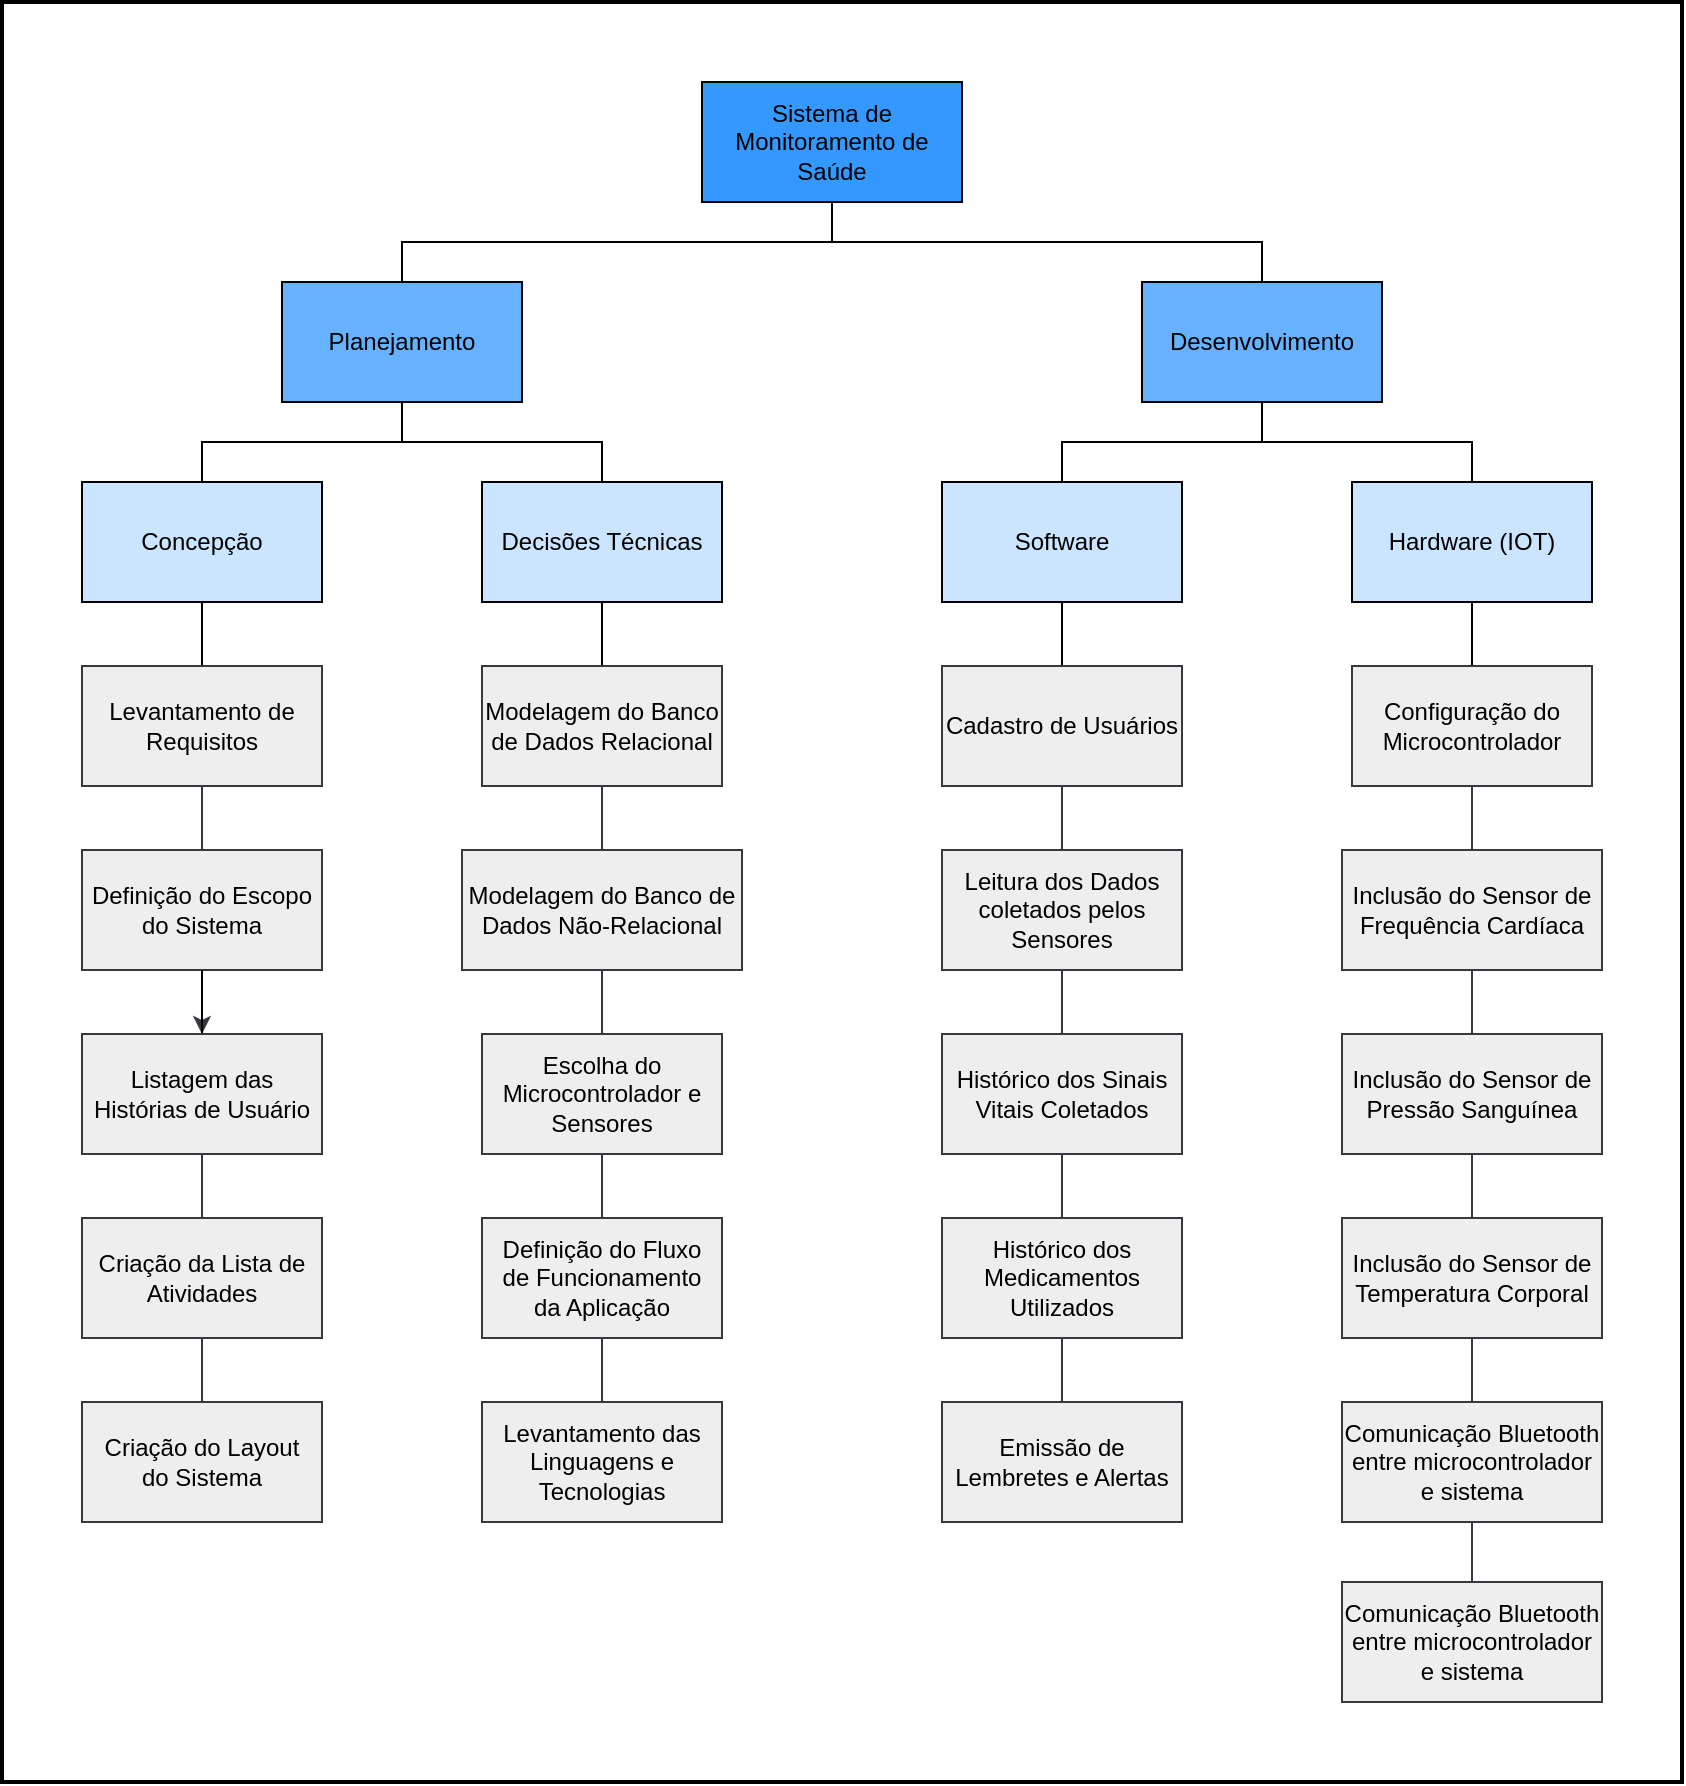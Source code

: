 <mxfile version="24.4.0" type="device">
  <diagram name="Page-1" id="kK3GuNxnCv2toRlefSzy">
    <mxGraphModel dx="1313" dy="706" grid="1" gridSize="10" guides="1" tooltips="1" connect="1" arrows="1" fold="1" page="1" pageScale="1" pageWidth="850" pageHeight="1100" math="0" shadow="0">
      <root>
        <mxCell id="0" />
        <mxCell id="1" parent="0" />
        <mxCell id="YGhLAN7MDYVhv74f_m3T-67" value="" style="rounded=0;whiteSpace=wrap;html=1;fillColor=none;strokeWidth=2;" vertex="1" parent="1">
          <mxGeometry x="160" y="20" width="840" height="890" as="geometry" />
        </mxCell>
        <mxCell id="YGhLAN7MDYVhv74f_m3T-50" style="edgeStyle=orthogonalEdgeStyle;rounded=0;orthogonalLoop=1;jettySize=auto;html=1;exitX=0.5;exitY=1;exitDx=0;exitDy=0;entryX=0.5;entryY=0;entryDx=0;entryDy=0;endArrow=none;endFill=0;" edge="1" parent="1" source="YGhLAN7MDYVhv74f_m3T-1" target="YGhLAN7MDYVhv74f_m3T-3">
          <mxGeometry relative="1" as="geometry" />
        </mxCell>
        <mxCell id="YGhLAN7MDYVhv74f_m3T-51" style="edgeStyle=orthogonalEdgeStyle;rounded=0;orthogonalLoop=1;jettySize=auto;html=1;exitX=0.5;exitY=1;exitDx=0;exitDy=0;entryX=0.5;entryY=0;entryDx=0;entryDy=0;endArrow=none;endFill=0;" edge="1" parent="1" source="YGhLAN7MDYVhv74f_m3T-1" target="YGhLAN7MDYVhv74f_m3T-4">
          <mxGeometry relative="1" as="geometry" />
        </mxCell>
        <mxCell id="YGhLAN7MDYVhv74f_m3T-1" value="Sistema de Monitoramento de Saúde" style="rounded=0;whiteSpace=wrap;html=1;fillColor=#3399FF;" vertex="1" parent="1">
          <mxGeometry x="510" y="60" width="130" height="60" as="geometry" />
        </mxCell>
        <mxCell id="YGhLAN7MDYVhv74f_m3T-37" style="edgeStyle=orthogonalEdgeStyle;rounded=0;orthogonalLoop=1;jettySize=auto;html=1;exitX=0.5;exitY=1;exitDx=0;exitDy=0;entryX=0.5;entryY=0;entryDx=0;entryDy=0;endArrow=none;endFill=0;" edge="1" parent="1" source="YGhLAN7MDYVhv74f_m3T-3" target="YGhLAN7MDYVhv74f_m3T-6">
          <mxGeometry relative="1" as="geometry" />
        </mxCell>
        <mxCell id="YGhLAN7MDYVhv74f_m3T-38" style="edgeStyle=orthogonalEdgeStyle;rounded=0;orthogonalLoop=1;jettySize=auto;html=1;exitX=0.5;exitY=1;exitDx=0;exitDy=0;entryX=0.5;entryY=0;entryDx=0;entryDy=0;endArrow=none;endFill=0;" edge="1" parent="1" source="YGhLAN7MDYVhv74f_m3T-3" target="YGhLAN7MDYVhv74f_m3T-5">
          <mxGeometry relative="1" as="geometry" />
        </mxCell>
        <mxCell id="YGhLAN7MDYVhv74f_m3T-3" value="Planejamento&lt;span style=&quot;color: rgba(0, 0, 0, 0); font-family: monospace; font-size: 0px; text-align: start; text-wrap: nowrap;&quot;&gt;%3CmxGraphModel%3E%3Croot%3E%3CmxCell%20id%3D%220%22%2F%3E%3CmxCell%20id%3D%221%22%20parent%3D%220%22%2F%3E%3CmxCell%20id%3D%222%22%20value%3D%22%22%20style%3D%22rounded%3D0%3BwhiteSpace%3Dwrap%3Bhtml%3D1%3B%22%20vertex%3D%221%22%20parent%3D%221%22%3E%3CmxGeometry%20x%3D%22520%22%20y%3D%22240%22%20width%3D%22120%22%20height%3D%2260%22%20as%3D%22geometry%22%2F%3E%3C%2FmxCell%3E%3C%2Froot%3E%3C%2FmxGraphModel%3E e&amp;nbsp;&lt;/span&gt;" style="rounded=0;whiteSpace=wrap;html=1;fillColor=#66B2FF;" vertex="1" parent="1">
          <mxGeometry x="300" y="160" width="120" height="60" as="geometry" />
        </mxCell>
        <mxCell id="YGhLAN7MDYVhv74f_m3T-52" style="edgeStyle=orthogonalEdgeStyle;rounded=0;orthogonalLoop=1;jettySize=auto;html=1;exitX=0.5;exitY=1;exitDx=0;exitDy=0;entryX=0.5;entryY=0;entryDx=0;entryDy=0;endArrow=none;endFill=0;" edge="1" parent="1" source="YGhLAN7MDYVhv74f_m3T-4" target="YGhLAN7MDYVhv74f_m3T-18">
          <mxGeometry relative="1" as="geometry" />
        </mxCell>
        <mxCell id="YGhLAN7MDYVhv74f_m3T-59" style="edgeStyle=orthogonalEdgeStyle;rounded=0;orthogonalLoop=1;jettySize=auto;html=1;exitX=0.5;exitY=1;exitDx=0;exitDy=0;entryX=0.5;entryY=0;entryDx=0;entryDy=0;endArrow=none;endFill=0;" edge="1" parent="1" source="YGhLAN7MDYVhv74f_m3T-4" target="YGhLAN7MDYVhv74f_m3T-19">
          <mxGeometry relative="1" as="geometry" />
        </mxCell>
        <mxCell id="YGhLAN7MDYVhv74f_m3T-4" value="Desenvolvimento" style="rounded=0;whiteSpace=wrap;html=1;fillColor=#66B2FF;" vertex="1" parent="1">
          <mxGeometry x="730" y="160" width="120" height="60" as="geometry" />
        </mxCell>
        <mxCell id="YGhLAN7MDYVhv74f_m3T-44" style="edgeStyle=orthogonalEdgeStyle;rounded=0;orthogonalLoop=1;jettySize=auto;html=1;exitX=0.5;exitY=1;exitDx=0;exitDy=0;endArrow=none;endFill=0;" edge="1" parent="1" source="YGhLAN7MDYVhv74f_m3T-5" target="YGhLAN7MDYVhv74f_m3T-7">
          <mxGeometry relative="1" as="geometry" />
        </mxCell>
        <mxCell id="YGhLAN7MDYVhv74f_m3T-5" value="Decisões Técnicas" style="rounded=0;whiteSpace=wrap;html=1;fillColor=#CCE5FF;" vertex="1" parent="1">
          <mxGeometry x="400" y="260" width="120" height="60" as="geometry" />
        </mxCell>
        <mxCell id="YGhLAN7MDYVhv74f_m3T-39" style="edgeStyle=orthogonalEdgeStyle;rounded=0;orthogonalLoop=1;jettySize=auto;html=1;exitX=0.5;exitY=1;exitDx=0;exitDy=0;entryX=0.5;entryY=0;entryDx=0;entryDy=0;endArrow=none;endFill=0;" edge="1" parent="1" source="YGhLAN7MDYVhv74f_m3T-6" target="YGhLAN7MDYVhv74f_m3T-8">
          <mxGeometry relative="1" as="geometry" />
        </mxCell>
        <mxCell id="YGhLAN7MDYVhv74f_m3T-6" value="Concepção" style="rounded=0;whiteSpace=wrap;html=1;fillColor=#CCE5FF;" vertex="1" parent="1">
          <mxGeometry x="200" y="260" width="120" height="60" as="geometry" />
        </mxCell>
        <mxCell id="YGhLAN7MDYVhv74f_m3T-45" style="edgeStyle=orthogonalEdgeStyle;rounded=0;orthogonalLoop=1;jettySize=auto;html=1;exitX=0.5;exitY=1;exitDx=0;exitDy=0;fillColor=#eeeeee;strokeColor=#36393d;endArrow=none;endFill=0;" edge="1" parent="1" source="YGhLAN7MDYVhv74f_m3T-7" target="YGhLAN7MDYVhv74f_m3T-9">
          <mxGeometry relative="1" as="geometry" />
        </mxCell>
        <mxCell id="YGhLAN7MDYVhv74f_m3T-7" value="Modelagem do Banco de Dados Relacional" style="rounded=0;whiteSpace=wrap;html=1;fillColor=#eeeeee;strokeColor=#36393d;" vertex="1" parent="1">
          <mxGeometry x="400" y="352" width="120" height="60" as="geometry" />
        </mxCell>
        <mxCell id="YGhLAN7MDYVhv74f_m3T-40" style="edgeStyle=orthogonalEdgeStyle;rounded=0;orthogonalLoop=1;jettySize=auto;html=1;exitX=0.5;exitY=1;exitDx=0;exitDy=0;fillColor=#eeeeee;strokeColor=#36393d;endArrow=none;endFill=0;" edge="1" parent="1" source="YGhLAN7MDYVhv74f_m3T-8" target="YGhLAN7MDYVhv74f_m3T-13">
          <mxGeometry relative="1" as="geometry" />
        </mxCell>
        <mxCell id="YGhLAN7MDYVhv74f_m3T-8" value="Levantamento de Requisitos" style="rounded=0;whiteSpace=wrap;html=1;fillColor=#eeeeee;strokeColor=#36393d;" vertex="1" parent="1">
          <mxGeometry x="200" y="352" width="120" height="60" as="geometry" />
        </mxCell>
        <mxCell id="YGhLAN7MDYVhv74f_m3T-46" style="edgeStyle=orthogonalEdgeStyle;rounded=0;orthogonalLoop=1;jettySize=auto;html=1;exitX=0.5;exitY=1;exitDx=0;exitDy=0;entryX=0.5;entryY=0;entryDx=0;entryDy=0;fillColor=#eeeeee;strokeColor=#36393d;endArrow=none;endFill=0;" edge="1" parent="1" source="YGhLAN7MDYVhv74f_m3T-9" target="YGhLAN7MDYVhv74f_m3T-10">
          <mxGeometry relative="1" as="geometry" />
        </mxCell>
        <mxCell id="YGhLAN7MDYVhv74f_m3T-9" value="Modelagem do Banco de Dados Não-Relacional" style="rounded=0;whiteSpace=wrap;html=1;fillColor=#eeeeee;strokeColor=#36393d;" vertex="1" parent="1">
          <mxGeometry x="390" y="444" width="140" height="60" as="geometry" />
        </mxCell>
        <mxCell id="YGhLAN7MDYVhv74f_m3T-36" style="edgeStyle=orthogonalEdgeStyle;rounded=0;orthogonalLoop=1;jettySize=auto;html=1;fillColor=#eeeeee;strokeColor=#36393d;endArrow=none;endFill=0;" edge="1" parent="1" source="YGhLAN7MDYVhv74f_m3T-10" target="YGhLAN7MDYVhv74f_m3T-11">
          <mxGeometry relative="1" as="geometry" />
        </mxCell>
        <mxCell id="YGhLAN7MDYVhv74f_m3T-10" value="Escolha do Microcontrolador e Sensores" style="rounded=0;whiteSpace=wrap;html=1;fillColor=#eeeeee;strokeColor=#36393d;" vertex="1" parent="1">
          <mxGeometry x="400" y="536" width="120" height="60" as="geometry" />
        </mxCell>
        <mxCell id="YGhLAN7MDYVhv74f_m3T-48" style="edgeStyle=orthogonalEdgeStyle;rounded=0;orthogonalLoop=1;jettySize=auto;html=1;exitX=0.5;exitY=1;exitDx=0;exitDy=0;entryX=0.5;entryY=0;entryDx=0;entryDy=0;fillColor=#eeeeee;strokeColor=#36393d;endArrow=none;endFill=0;" edge="1" parent="1" source="YGhLAN7MDYVhv74f_m3T-11" target="YGhLAN7MDYVhv74f_m3T-12">
          <mxGeometry relative="1" as="geometry" />
        </mxCell>
        <mxCell id="YGhLAN7MDYVhv74f_m3T-11" value="Definição do Fluxo&lt;div&gt;de Funcionamento&lt;br&gt;da Aplicação&lt;/div&gt;" style="rounded=0;whiteSpace=wrap;html=1;fillColor=#eeeeee;strokeColor=#36393d;" vertex="1" parent="1">
          <mxGeometry x="400" y="628" width="120" height="60" as="geometry" />
        </mxCell>
        <mxCell id="YGhLAN7MDYVhv74f_m3T-12" value="Levantamento das Linguagens e Tecnologias" style="rounded=0;whiteSpace=wrap;html=1;fillColor=#eeeeee;strokeColor=#36393d;" vertex="1" parent="1">
          <mxGeometry x="400" y="720" width="120" height="60" as="geometry" />
        </mxCell>
        <mxCell id="YGhLAN7MDYVhv74f_m3T-41" style="edgeStyle=orthogonalEdgeStyle;rounded=0;orthogonalLoop=1;jettySize=auto;html=1;exitX=0.5;exitY=1;exitDx=0;exitDy=0;entryX=0.5;entryY=0;entryDx=0;entryDy=0;fillColor=#eeeeee;strokeColor=#36393d;" edge="1" parent="1" source="YGhLAN7MDYVhv74f_m3T-13" target="YGhLAN7MDYVhv74f_m3T-14">
          <mxGeometry relative="1" as="geometry" />
        </mxCell>
        <mxCell id="YGhLAN7MDYVhv74f_m3T-13" value="Definição do Escopo do Sistema" style="rounded=0;whiteSpace=wrap;html=1;fillColor=#eeeeee;strokeColor=#36393d;" vertex="1" parent="1">
          <mxGeometry x="200" y="444" width="120" height="60" as="geometry" />
        </mxCell>
        <mxCell id="YGhLAN7MDYVhv74f_m3T-42" style="edgeStyle=orthogonalEdgeStyle;rounded=0;orthogonalLoop=1;jettySize=auto;html=1;exitX=0.5;exitY=1;exitDx=0;exitDy=0;entryX=0.5;entryY=0;entryDx=0;entryDy=0;fillColor=#eeeeee;strokeColor=#36393d;endArrow=none;endFill=0;" edge="1" parent="1" source="YGhLAN7MDYVhv74f_m3T-14" target="YGhLAN7MDYVhv74f_m3T-15">
          <mxGeometry relative="1" as="geometry" />
        </mxCell>
        <mxCell id="YGhLAN7MDYVhv74f_m3T-68" value="" style="edgeStyle=orthogonalEdgeStyle;rounded=0;orthogonalLoop=1;jettySize=auto;html=1;endArrow=none;endFill=0;" edge="1" parent="1" source="YGhLAN7MDYVhv74f_m3T-14" target="YGhLAN7MDYVhv74f_m3T-13">
          <mxGeometry relative="1" as="geometry" />
        </mxCell>
        <mxCell id="YGhLAN7MDYVhv74f_m3T-14" value="Listagem das Histórias de Usuário" style="rounded=0;whiteSpace=wrap;html=1;fillColor=#eeeeee;strokeColor=#36393d;" vertex="1" parent="1">
          <mxGeometry x="200" y="536" width="120" height="60" as="geometry" />
        </mxCell>
        <mxCell id="YGhLAN7MDYVhv74f_m3T-43" style="edgeStyle=orthogonalEdgeStyle;rounded=0;orthogonalLoop=1;jettySize=auto;html=1;exitX=0.5;exitY=1;exitDx=0;exitDy=0;fillColor=#eeeeee;strokeColor=#36393d;endArrow=none;endFill=0;" edge="1" parent="1" source="YGhLAN7MDYVhv74f_m3T-15" target="YGhLAN7MDYVhv74f_m3T-30">
          <mxGeometry relative="1" as="geometry" />
        </mxCell>
        <mxCell id="YGhLAN7MDYVhv74f_m3T-15" value="Criação da Lista de Atividades" style="rounded=0;whiteSpace=wrap;html=1;fillColor=#eeeeee;strokeColor=#36393d;" vertex="1" parent="1">
          <mxGeometry x="200" y="628" width="120" height="60" as="geometry" />
        </mxCell>
        <mxCell id="YGhLAN7MDYVhv74f_m3T-53" style="edgeStyle=orthogonalEdgeStyle;rounded=0;orthogonalLoop=1;jettySize=auto;html=1;exitX=0.5;exitY=1;exitDx=0;exitDy=0;entryX=0.5;entryY=0;entryDx=0;entryDy=0;endArrow=none;endFill=0;" edge="1" parent="1" source="YGhLAN7MDYVhv74f_m3T-18" target="YGhLAN7MDYVhv74f_m3T-35">
          <mxGeometry relative="1" as="geometry" />
        </mxCell>
        <mxCell id="YGhLAN7MDYVhv74f_m3T-18" value="Software" style="rounded=0;whiteSpace=wrap;html=1;fillColor=#CCE5FF;" vertex="1" parent="1">
          <mxGeometry x="630" y="260" width="120" height="60" as="geometry" />
        </mxCell>
        <mxCell id="YGhLAN7MDYVhv74f_m3T-60" style="edgeStyle=orthogonalEdgeStyle;rounded=0;orthogonalLoop=1;jettySize=auto;html=1;exitX=0.5;exitY=1;exitDx=0;exitDy=0;entryX=0.5;entryY=0;entryDx=0;entryDy=0;endArrow=none;endFill=0;" edge="1" parent="1" source="YGhLAN7MDYVhv74f_m3T-19" target="YGhLAN7MDYVhv74f_m3T-25">
          <mxGeometry relative="1" as="geometry" />
        </mxCell>
        <mxCell id="YGhLAN7MDYVhv74f_m3T-19" value="Hardware (IOT)" style="rounded=0;whiteSpace=wrap;html=1;fillColor=#CCE5FF;" vertex="1" parent="1">
          <mxGeometry x="835" y="260" width="120" height="60" as="geometry" />
        </mxCell>
        <mxCell id="YGhLAN7MDYVhv74f_m3T-62" style="edgeStyle=orthogonalEdgeStyle;rounded=0;orthogonalLoop=1;jettySize=auto;html=1;exitX=0.5;exitY=1;exitDx=0;exitDy=0;entryX=0.5;entryY=0;entryDx=0;entryDy=0;fillColor=#eeeeee;strokeColor=#36393d;endArrow=none;endFill=0;" edge="1" parent="1" source="YGhLAN7MDYVhv74f_m3T-20" target="YGhLAN7MDYVhv74f_m3T-22">
          <mxGeometry relative="1" as="geometry" />
        </mxCell>
        <mxCell id="YGhLAN7MDYVhv74f_m3T-20" value="Inclusão do Sensor de Frequência Cardíaca" style="rounded=0;whiteSpace=wrap;html=1;fillColor=#eeeeee;strokeColor=#36393d;" vertex="1" parent="1">
          <mxGeometry x="830" y="444" width="130" height="60" as="geometry" />
        </mxCell>
        <mxCell id="YGhLAN7MDYVhv74f_m3T-63" style="edgeStyle=orthogonalEdgeStyle;rounded=0;orthogonalLoop=1;jettySize=auto;html=1;exitX=0.5;exitY=1;exitDx=0;exitDy=0;entryX=0.5;entryY=0;entryDx=0;entryDy=0;fillColor=#eeeeee;strokeColor=#36393d;endArrow=none;endFill=0;" edge="1" parent="1" source="YGhLAN7MDYVhv74f_m3T-22" target="YGhLAN7MDYVhv74f_m3T-24">
          <mxGeometry relative="1" as="geometry" />
        </mxCell>
        <mxCell id="YGhLAN7MDYVhv74f_m3T-22" value="Inclusão do Sensor de Pressão Sanguínea" style="rounded=0;whiteSpace=wrap;html=1;fillColor=#eeeeee;strokeColor=#36393d;" vertex="1" parent="1">
          <mxGeometry x="830" y="536" width="130" height="60" as="geometry" />
        </mxCell>
        <mxCell id="YGhLAN7MDYVhv74f_m3T-64" style="edgeStyle=orthogonalEdgeStyle;rounded=0;orthogonalLoop=1;jettySize=auto;html=1;exitX=0.5;exitY=1;exitDx=0;exitDy=0;entryX=0.5;entryY=0;entryDx=0;entryDy=0;fillColor=#eeeeee;strokeColor=#36393d;endArrow=none;endFill=0;" edge="1" parent="1" source="YGhLAN7MDYVhv74f_m3T-24" target="YGhLAN7MDYVhv74f_m3T-26">
          <mxGeometry relative="1" as="geometry" />
        </mxCell>
        <mxCell id="YGhLAN7MDYVhv74f_m3T-24" value="Inclusão do Sensor de Temperatura Corporal" style="rounded=0;whiteSpace=wrap;html=1;fillColor=#eeeeee;strokeColor=#36393d;" vertex="1" parent="1">
          <mxGeometry x="830" y="628" width="130" height="60" as="geometry" />
        </mxCell>
        <mxCell id="YGhLAN7MDYVhv74f_m3T-61" style="edgeStyle=orthogonalEdgeStyle;rounded=0;orthogonalLoop=1;jettySize=auto;html=1;exitX=0.5;exitY=1;exitDx=0;exitDy=0;entryX=0.5;entryY=0;entryDx=0;entryDy=0;fillColor=#eeeeee;strokeColor=#36393d;endArrow=none;endFill=0;" edge="1" parent="1" source="YGhLAN7MDYVhv74f_m3T-25" target="YGhLAN7MDYVhv74f_m3T-20">
          <mxGeometry relative="1" as="geometry" />
        </mxCell>
        <mxCell id="YGhLAN7MDYVhv74f_m3T-25" value="Configuração do Microcontrolador" style="rounded=0;whiteSpace=wrap;html=1;fillColor=#eeeeee;strokeColor=#36393d;" vertex="1" parent="1">
          <mxGeometry x="835" y="352" width="120" height="60" as="geometry" />
        </mxCell>
        <mxCell id="YGhLAN7MDYVhv74f_m3T-65" style="edgeStyle=orthogonalEdgeStyle;rounded=0;orthogonalLoop=1;jettySize=auto;html=1;exitX=0.5;exitY=1;exitDx=0;exitDy=0;entryX=0.5;entryY=0;entryDx=0;entryDy=0;fillColor=#eeeeee;strokeColor=#36393d;endArrow=none;endFill=0;" edge="1" parent="1" source="YGhLAN7MDYVhv74f_m3T-26" target="YGhLAN7MDYVhv74f_m3T-27">
          <mxGeometry relative="1" as="geometry" />
        </mxCell>
        <mxCell id="YGhLAN7MDYVhv74f_m3T-26" value="Comunicação Bluetooth entre microcontrolador e sistema" style="rounded=0;whiteSpace=wrap;html=1;fillColor=#eeeeee;strokeColor=#36393d;" vertex="1" parent="1">
          <mxGeometry x="830" y="720" width="130" height="60" as="geometry" />
        </mxCell>
        <mxCell id="YGhLAN7MDYVhv74f_m3T-27" value="Comunicação Bluetooth entre microcontrolador e sistema" style="rounded=0;whiteSpace=wrap;html=1;fillColor=#eeeeee;strokeColor=#36393d;" vertex="1" parent="1">
          <mxGeometry x="830" y="810" width="130" height="60" as="geometry" />
        </mxCell>
        <mxCell id="YGhLAN7MDYVhv74f_m3T-55" style="edgeStyle=orthogonalEdgeStyle;rounded=0;orthogonalLoop=1;jettySize=auto;html=1;exitX=0.5;exitY=1;exitDx=0;exitDy=0;entryX=0.5;entryY=0;entryDx=0;entryDy=0;fillColor=#eeeeee;strokeColor=#36393d;endArrow=none;endFill=0;" edge="1" parent="1" source="YGhLAN7MDYVhv74f_m3T-29" target="YGhLAN7MDYVhv74f_m3T-31">
          <mxGeometry relative="1" as="geometry" />
        </mxCell>
        <mxCell id="YGhLAN7MDYVhv74f_m3T-29" value="Leitura dos Dados coletados pelos Sensores" style="rounded=0;whiteSpace=wrap;html=1;fillColor=#eeeeee;strokeColor=#36393d;" vertex="1" parent="1">
          <mxGeometry x="630" y="444" width="120" height="60" as="geometry" />
        </mxCell>
        <mxCell id="YGhLAN7MDYVhv74f_m3T-30" value="Criação do Layout &lt;br&gt;do Sistema" style="rounded=0;whiteSpace=wrap;html=1;fillColor=#eeeeee;strokeColor=#36393d;" vertex="1" parent="1">
          <mxGeometry x="200" y="720" width="120" height="60" as="geometry" />
        </mxCell>
        <mxCell id="YGhLAN7MDYVhv74f_m3T-56" style="edgeStyle=orthogonalEdgeStyle;rounded=0;orthogonalLoop=1;jettySize=auto;html=1;exitX=0.5;exitY=1;exitDx=0;exitDy=0;entryX=0.5;entryY=0;entryDx=0;entryDy=0;fillColor=#eeeeee;strokeColor=#36393d;endArrow=none;endFill=0;" edge="1" parent="1" source="YGhLAN7MDYVhv74f_m3T-31" target="YGhLAN7MDYVhv74f_m3T-32">
          <mxGeometry relative="1" as="geometry" />
        </mxCell>
        <mxCell id="YGhLAN7MDYVhv74f_m3T-31" value="Histórico dos Sinais Vitais Coletados" style="rounded=0;whiteSpace=wrap;html=1;fillColor=#eeeeee;strokeColor=#36393d;" vertex="1" parent="1">
          <mxGeometry x="630" y="536" width="120" height="60" as="geometry" />
        </mxCell>
        <mxCell id="YGhLAN7MDYVhv74f_m3T-57" style="edgeStyle=orthogonalEdgeStyle;rounded=0;orthogonalLoop=1;jettySize=auto;html=1;exitX=0.5;exitY=1;exitDx=0;exitDy=0;entryX=0.5;entryY=0;entryDx=0;entryDy=0;fillColor=#eeeeee;strokeColor=#36393d;endArrow=none;endFill=0;" edge="1" parent="1" source="YGhLAN7MDYVhv74f_m3T-32" target="YGhLAN7MDYVhv74f_m3T-34">
          <mxGeometry relative="1" as="geometry" />
        </mxCell>
        <mxCell id="YGhLAN7MDYVhv74f_m3T-32" value="Histórico dos Medicamentos Utilizados" style="rounded=0;whiteSpace=wrap;html=1;fillColor=#eeeeee;strokeColor=#36393d;" vertex="1" parent="1">
          <mxGeometry x="630" y="628" width="120" height="60" as="geometry" />
        </mxCell>
        <mxCell id="YGhLAN7MDYVhv74f_m3T-34" value="Emissão de Lembretes e Alertas" style="rounded=0;whiteSpace=wrap;html=1;fillColor=#eeeeee;strokeColor=#36393d;" vertex="1" parent="1">
          <mxGeometry x="630" y="720" width="120" height="60" as="geometry" />
        </mxCell>
        <mxCell id="YGhLAN7MDYVhv74f_m3T-54" style="edgeStyle=orthogonalEdgeStyle;rounded=0;orthogonalLoop=1;jettySize=auto;html=1;exitX=0.5;exitY=1;exitDx=0;exitDy=0;entryX=0.5;entryY=0;entryDx=0;entryDy=0;fillColor=#eeeeee;strokeColor=#36393d;endArrow=none;endFill=0;" edge="1" parent="1" source="YGhLAN7MDYVhv74f_m3T-35" target="YGhLAN7MDYVhv74f_m3T-29">
          <mxGeometry relative="1" as="geometry" />
        </mxCell>
        <mxCell id="YGhLAN7MDYVhv74f_m3T-35" value="Cadastro de Usuários" style="rounded=0;whiteSpace=wrap;html=1;fillColor=#eeeeee;strokeColor=#36393d;" vertex="1" parent="1">
          <mxGeometry x="630" y="352" width="120" height="60" as="geometry" />
        </mxCell>
      </root>
    </mxGraphModel>
  </diagram>
</mxfile>
